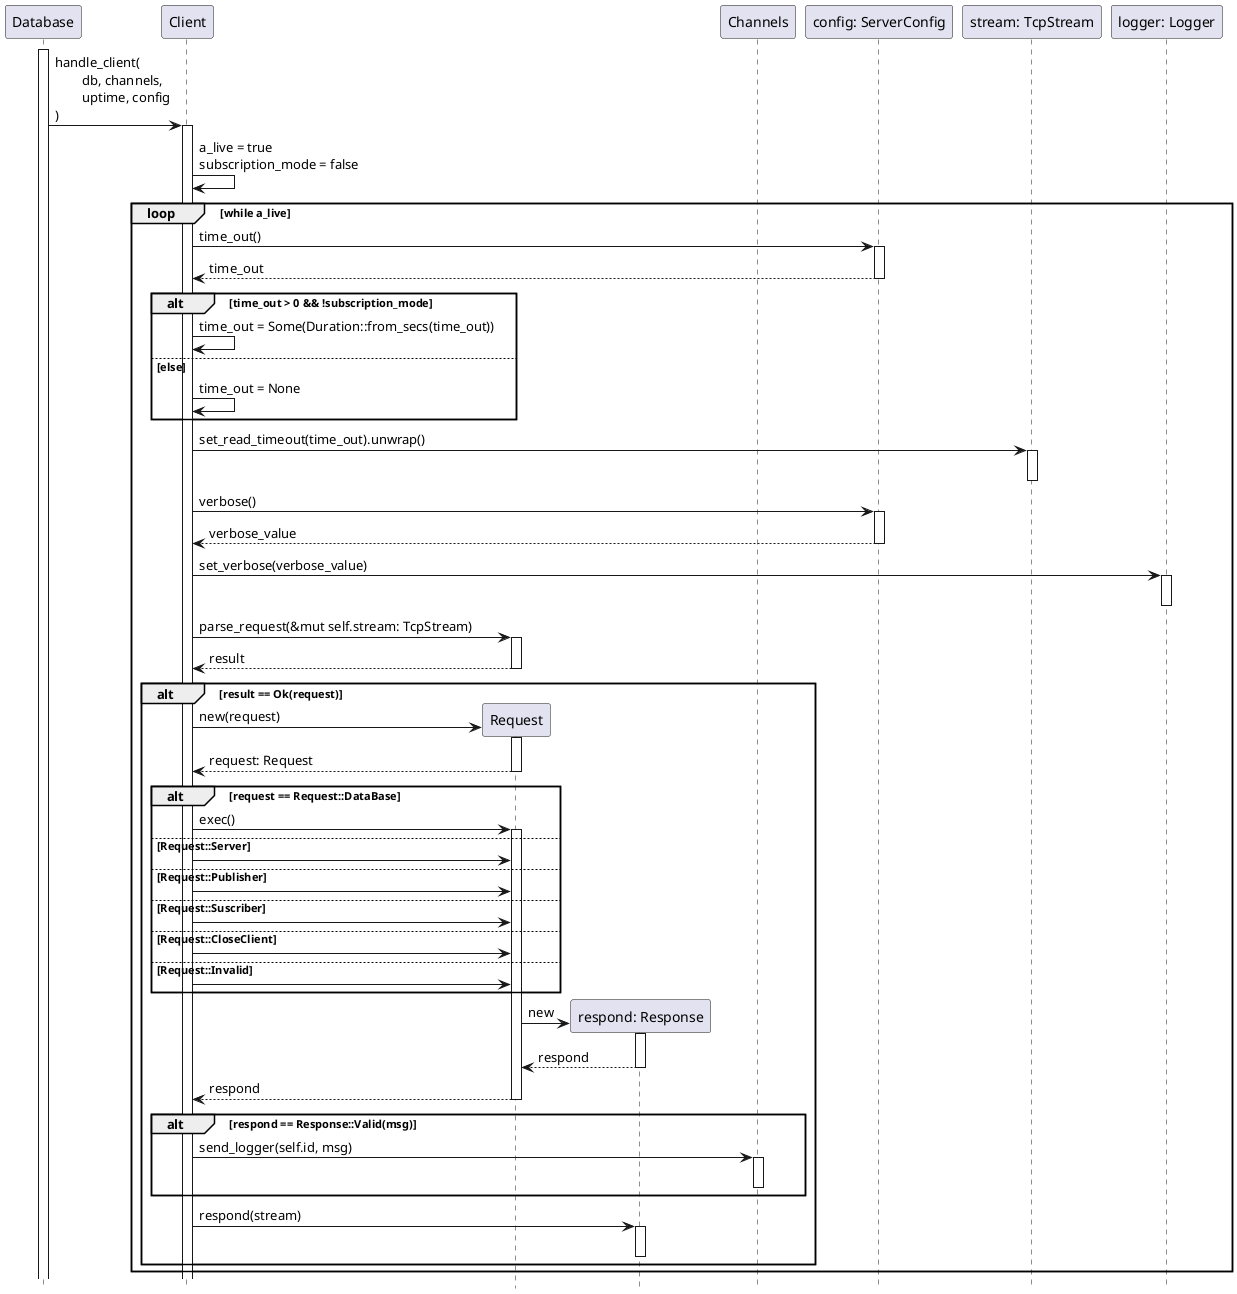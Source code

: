 @startuml handle_client
hide footbox
activate Database

participant Database order 0
participant Client order 10
participant Request order 20

Database -> Client++: handle_client(\n\tdb, channels,\n\tuptime, config\n)
Client -> Client: a_live = true\nsubscription_mode = false
loop while a_live
    participant Config as "config: ServerConfig" order 30
    Client -> Config ++: time_out()
    return time_out

    alt time_out > 0 && !subscription_mode
        Client -> Client: time_out = Some(Duration::from_secs(time_out))
    else else
        Client -> Client: time_out = None
    end

    participant Stream as "stream: TcpStream" order 40
    Client -> Stream++: set_read_timeout(time_out).unwrap()
    deactivate Stream

    Client -> Config++: verbose()
    return verbose_value

    participant Logger as "logger: Logger" order 50
    Client -> Logger++: set_verbose(verbose_value)
    deactivate Logger

    Client -> Request++: parse_request(&mut self.stream: TcpStream)
    return result

    alt result == Ok(request) 
        create Request
        Client -> Request++: new(request)
        return request: Request
        alt request == Request::DataBase
            Client -> Request++: exec()
        else Request::Server
            Client -> Request:
        else Request::Publisher
            Client -> Request:
        else Request::Suscriber
            Client -> Request:
        else Request::CloseClient
            Client -> Request:
        else Request::Invalid
            Client -> Request:
        end

        participant Respond as "respond: Response" order 24
        create Respond
        Request -> Respond++: new
        return respond
        return respond

        alt respond == Response::Valid(msg)
            participant Channels order 25
            Client -> Channels++: send_logger(self.id, msg)
            deactivate Channels
        end

        Client -> Respond ++: respond(stream)
        deactivate
    end
end
@enduml